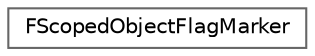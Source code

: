 digraph "Graphical Class Hierarchy"
{
 // INTERACTIVE_SVG=YES
 // LATEX_PDF_SIZE
  bgcolor="transparent";
  edge [fontname=Helvetica,fontsize=10,labelfontname=Helvetica,labelfontsize=10];
  node [fontname=Helvetica,fontsize=10,shape=box,height=0.2,width=0.4];
  rankdir="LR";
  Node0 [id="Node000000",label="FScopedObjectFlagMarker",height=0.2,width=0.4,color="grey40", fillcolor="white", style="filled",URL="$df/d1e/classFScopedObjectFlagMarker.html",tooltip="Utility struct for restoring object flags for all objects."];
}
